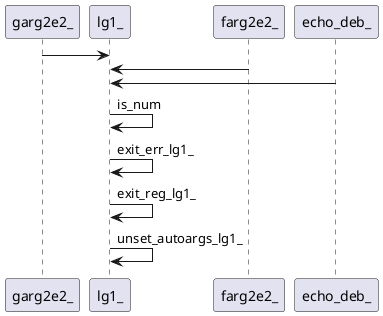 @startuml rete
garg2e2_ -> lg1_ 
farg2e2_ -> lg1_
echo_deb_ -> lg1_
lg1_ -> lg1_:is_num
lg1_ -> lg1_:exit_err_lg1_
lg1_ -> lg1_:exit_reg_lg1_
lg1_ -> lg1_:unset_autoargs_lg1_
' {wrap_fn}
' fnn o-> lg1_
' {body_fn}
@enduml